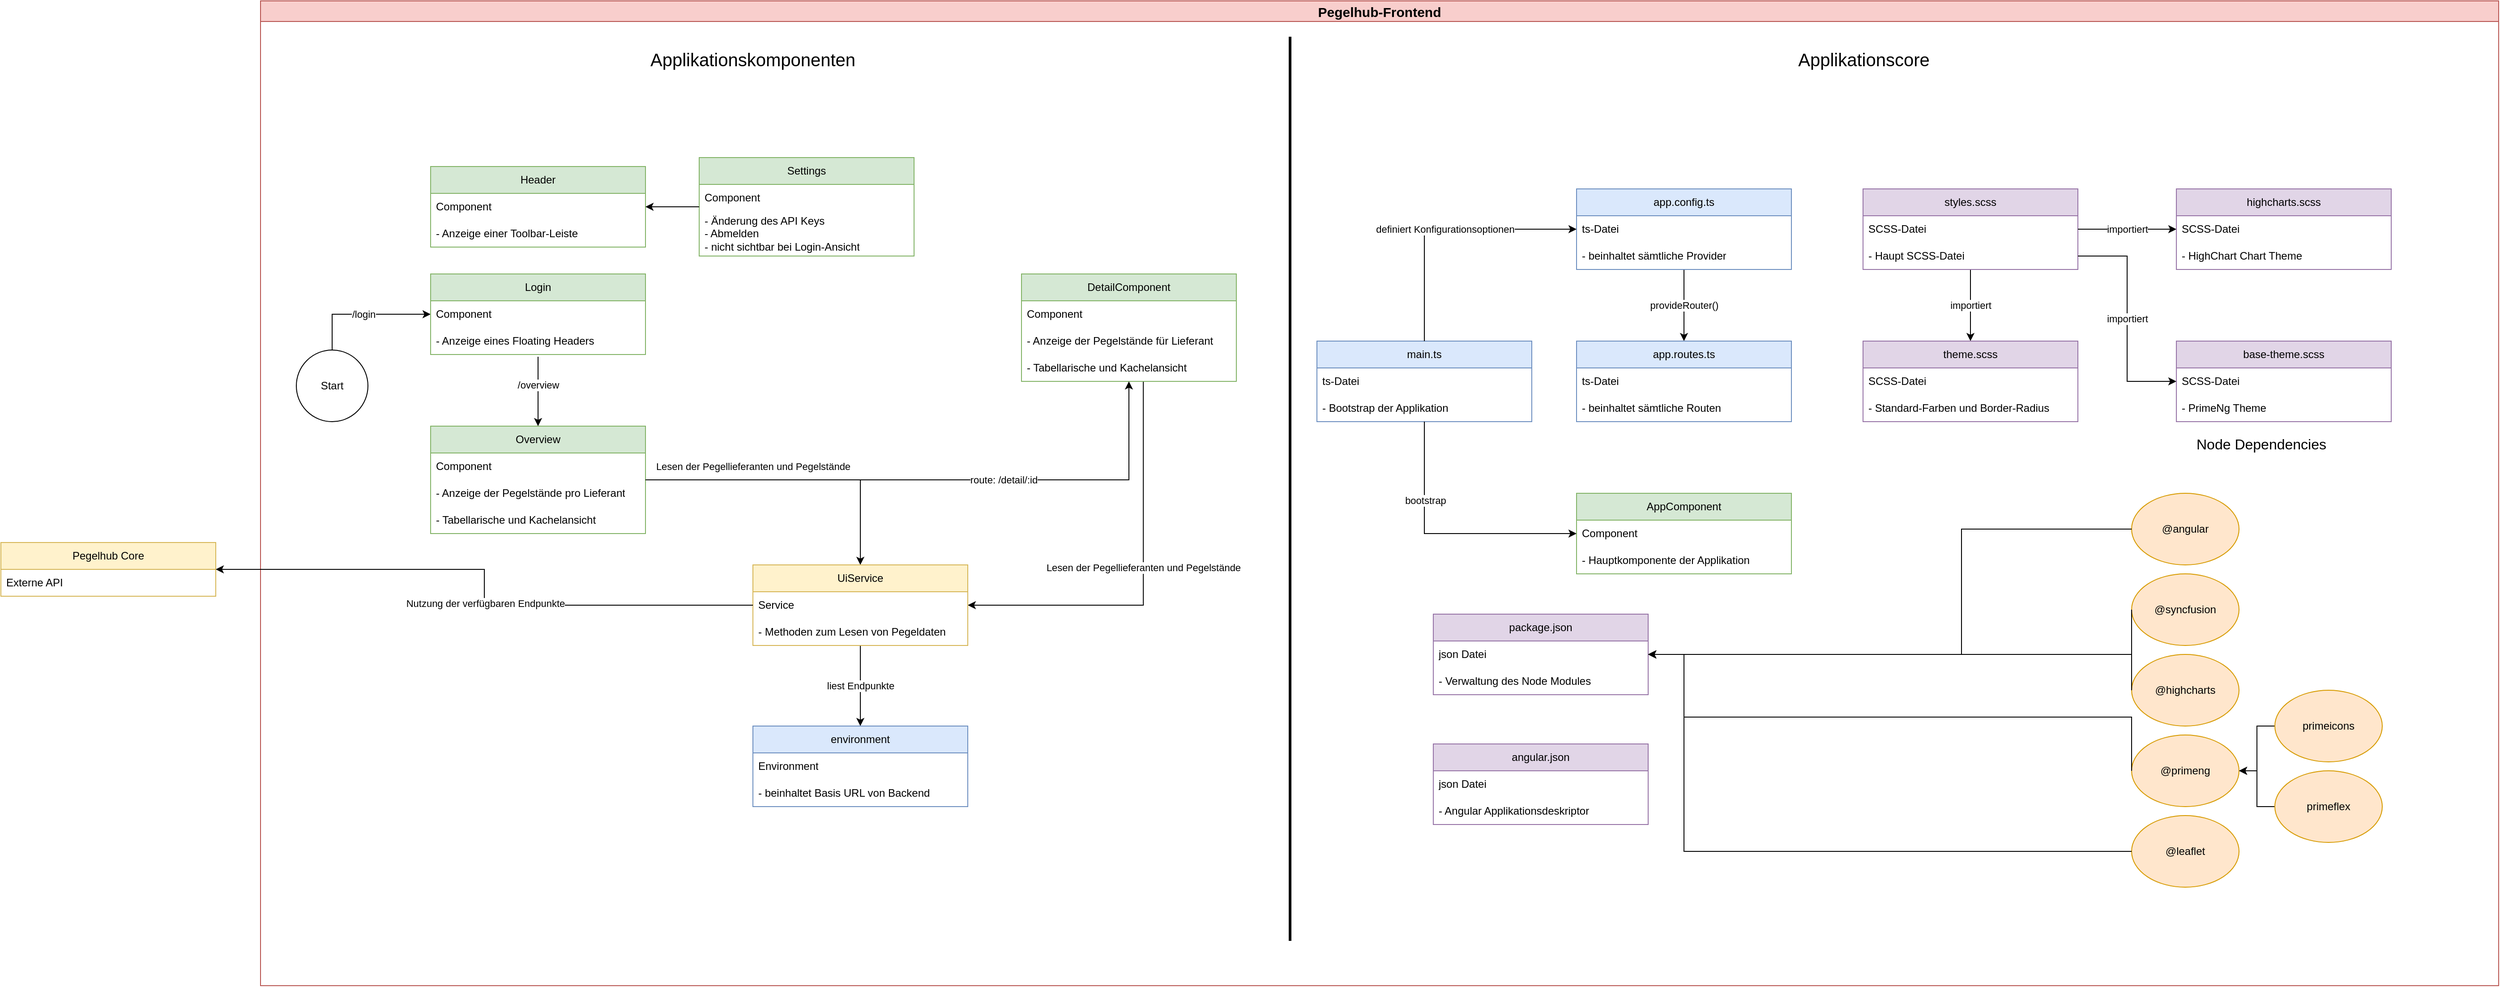 <mxfile version="24.3.1" type="device">
  <diagram name="Seite-1" id="y2tRvDIc03JtsyjdctGQ">
    <mxGraphModel dx="4027" dy="3979" grid="1" gridSize="10" guides="1" tooltips="1" connect="1" arrows="1" fold="1" page="1" pageScale="1" pageWidth="827" pageHeight="1169" math="0" shadow="0">
      <root>
        <mxCell id="0" />
        <mxCell id="1" parent="0" />
        <mxCell id="UOCS6HupujKiP41zG-po-17" value="&lt;font style=&quot;font-size: 15px;&quot;&gt;Pegelhub-Frontend&lt;/font&gt;" style="swimlane;whiteSpace=wrap;html=1;fillColor=#f8cecc;strokeColor=#b85450;" parent="1" vertex="1">
          <mxGeometry x="-520" y="-230" width="2500" height="1100" as="geometry" />
        </mxCell>
        <mxCell id="UOCS6HupujKiP41zG-po-19" value="Header" style="swimlane;fontStyle=0;childLayout=stackLayout;horizontal=1;startSize=30;horizontalStack=0;resizeParent=1;resizeParentMax=0;resizeLast=0;collapsible=1;marginBottom=0;whiteSpace=wrap;html=1;fillColor=#d5e8d4;strokeColor=#82b366;" parent="UOCS6HupujKiP41zG-po-17" vertex="1">
          <mxGeometry x="190" y="185" width="240" height="90" as="geometry" />
        </mxCell>
        <mxCell id="UOCS6HupujKiP41zG-po-20" value="Component" style="text;strokeColor=none;fillColor=none;align=left;verticalAlign=middle;spacingLeft=4;spacingRight=4;overflow=hidden;points=[[0,0.5],[1,0.5]];portConstraint=eastwest;rotatable=0;whiteSpace=wrap;html=1;" parent="UOCS6HupujKiP41zG-po-19" vertex="1">
          <mxGeometry y="30" width="240" height="30" as="geometry" />
        </mxCell>
        <mxCell id="UOCS6HupujKiP41zG-po-21" value="- Anzeige einer Toolbar-Leiste" style="text;strokeColor=none;fillColor=none;align=left;verticalAlign=middle;spacingLeft=4;spacingRight=4;overflow=hidden;points=[[0,0.5],[1,0.5]];portConstraint=eastwest;rotatable=0;whiteSpace=wrap;html=1;" parent="UOCS6HupujKiP41zG-po-19" vertex="1">
          <mxGeometry y="60" width="240" height="30" as="geometry" />
        </mxCell>
        <mxCell id="UOCS6HupujKiP41zG-po-32" style="edgeStyle=orthogonalEdgeStyle;rounded=0;orthogonalLoop=1;jettySize=auto;html=1;" parent="UOCS6HupujKiP41zG-po-17" source="UOCS6HupujKiP41zG-po-1" target="UOCS6HupujKiP41zG-po-23" edge="1">
          <mxGeometry relative="1" as="geometry" />
        </mxCell>
        <mxCell id="UOCS6HupujKiP41zG-po-33" value="Lesen der Pegellieferanten und Pegelstände" style="edgeLabel;html=1;align=center;verticalAlign=middle;resizable=0;points=[];" parent="UOCS6HupujKiP41zG-po-32" vertex="1" connectable="0">
          <mxGeometry x="-0.129" relative="1" as="geometry">
            <mxPoint x="-26" y="-15" as="offset" />
          </mxGeometry>
        </mxCell>
        <mxCell id="UOCS6HupujKiP41zG-po-1" value="Overview" style="swimlane;fontStyle=0;childLayout=stackLayout;horizontal=1;startSize=30;horizontalStack=0;resizeParent=1;resizeParentMax=0;resizeLast=0;collapsible=1;marginBottom=0;whiteSpace=wrap;html=1;fillColor=#d5e8d4;strokeColor=#82b366;" parent="UOCS6HupujKiP41zG-po-17" vertex="1">
          <mxGeometry x="190" y="475" width="240" height="120" as="geometry" />
        </mxCell>
        <mxCell id="UOCS6HupujKiP41zG-po-2" value="Component" style="text;strokeColor=none;fillColor=none;align=left;verticalAlign=middle;spacingLeft=4;spacingRight=4;overflow=hidden;points=[[0,0.5],[1,0.5]];portConstraint=eastwest;rotatable=0;whiteSpace=wrap;html=1;" parent="UOCS6HupujKiP41zG-po-1" vertex="1">
          <mxGeometry y="30" width="240" height="30" as="geometry" />
        </mxCell>
        <mxCell id="UOCS6HupujKiP41zG-po-4" value="- Anzeige der Pegelstände pro Lieferant" style="text;strokeColor=none;fillColor=none;align=left;verticalAlign=middle;spacingLeft=4;spacingRight=4;overflow=hidden;points=[[0,0.5],[1,0.5]];portConstraint=eastwest;rotatable=0;whiteSpace=wrap;html=1;" parent="UOCS6HupujKiP41zG-po-1" vertex="1">
          <mxGeometry y="60" width="240" height="30" as="geometry" />
        </mxCell>
        <mxCell id="UOCS6HupujKiP41zG-po-8" value="- Tabellarische und Kachelansicht" style="text;strokeColor=none;fillColor=none;align=left;verticalAlign=middle;spacingLeft=4;spacingRight=4;overflow=hidden;points=[[0,0.5],[1,0.5]];portConstraint=eastwest;rotatable=0;whiteSpace=wrap;html=1;" parent="UOCS6HupujKiP41zG-po-1" vertex="1">
          <mxGeometry y="90" width="240" height="30" as="geometry" />
        </mxCell>
        <mxCell id="UOCS6HupujKiP41zG-po-10" style="edgeStyle=orthogonalEdgeStyle;rounded=0;orthogonalLoop=1;jettySize=auto;html=1;exitX=0.5;exitY=1.083;exitDx=0;exitDy=0;exitPerimeter=0;" parent="UOCS6HupujKiP41zG-po-17" source="WJoH4SUaVZR1YwY4vEf7-14" target="UOCS6HupujKiP41zG-po-1" edge="1">
          <mxGeometry relative="1" as="geometry">
            <Array as="points">
              <mxPoint x="310" y="425" />
              <mxPoint x="310" y="425" />
            </Array>
          </mxGeometry>
        </mxCell>
        <mxCell id="UOCS6HupujKiP41zG-po-11" value="/overview" style="edgeLabel;html=1;align=center;verticalAlign=middle;resizable=0;points=[];" parent="UOCS6HupujKiP41zG-po-10" vertex="1" connectable="0">
          <mxGeometry x="-0.209" relative="1" as="geometry">
            <mxPoint y="1" as="offset" />
          </mxGeometry>
        </mxCell>
        <mxCell id="WJoH4SUaVZR1YwY4vEf7-19" value="/login" style="edgeStyle=orthogonalEdgeStyle;rounded=0;orthogonalLoop=1;jettySize=auto;html=1;exitX=0.5;exitY=0;exitDx=0;exitDy=0;entryX=0;entryY=0.5;entryDx=0;entryDy=0;" edge="1" parent="UOCS6HupujKiP41zG-po-17" source="UOCS6HupujKiP41zG-po-9" target="WJoH4SUaVZR1YwY4vEf7-13">
          <mxGeometry relative="1" as="geometry" />
        </mxCell>
        <mxCell id="UOCS6HupujKiP41zG-po-9" value="Start" style="ellipse;whiteSpace=wrap;html=1;aspect=fixed;" parent="UOCS6HupujKiP41zG-po-17" vertex="1">
          <mxGeometry x="40" y="390" width="80" height="80" as="geometry" />
        </mxCell>
        <mxCell id="UOCS6HupujKiP41zG-po-34" value="Lesen der Pegellieferanten und Pegelstände" style="edgeStyle=orthogonalEdgeStyle;rounded=0;orthogonalLoop=1;jettySize=auto;html=1;exitX=0.567;exitY=0.989;exitDx=0;exitDy=0;exitPerimeter=0;" parent="UOCS6HupujKiP41zG-po-17" source="UOCS6HupujKiP41zG-po-15" target="UOCS6HupujKiP41zG-po-23" edge="1">
          <mxGeometry x="-0.067" relative="1" as="geometry">
            <mxPoint as="offset" />
            <Array as="points">
              <mxPoint x="986" y="675" />
            </Array>
          </mxGeometry>
        </mxCell>
        <mxCell id="UOCS6HupujKiP41zG-po-12" value="DetailComponent" style="swimlane;fontStyle=0;childLayout=stackLayout;horizontal=1;startSize=30;horizontalStack=0;resizeParent=1;resizeParentMax=0;resizeLast=0;collapsible=1;marginBottom=0;whiteSpace=wrap;html=1;fillColor=#d5e8d4;strokeColor=#82b366;" parent="UOCS6HupujKiP41zG-po-17" vertex="1">
          <mxGeometry x="850" y="305" width="240" height="120" as="geometry" />
        </mxCell>
        <mxCell id="UOCS6HupujKiP41zG-po-13" value="Component" style="text;strokeColor=none;fillColor=none;align=left;verticalAlign=middle;spacingLeft=4;spacingRight=4;overflow=hidden;points=[[0,0.5],[1,0.5]];portConstraint=eastwest;rotatable=0;whiteSpace=wrap;html=1;" parent="UOCS6HupujKiP41zG-po-12" vertex="1">
          <mxGeometry y="30" width="240" height="30" as="geometry" />
        </mxCell>
        <mxCell id="UOCS6HupujKiP41zG-po-14" value="- Anzeige der Pegelstände für Lieferant" style="text;strokeColor=none;fillColor=none;align=left;verticalAlign=middle;spacingLeft=4;spacingRight=4;overflow=hidden;points=[[0,0.5],[1,0.5]];portConstraint=eastwest;rotatable=0;whiteSpace=wrap;html=1;" parent="UOCS6HupujKiP41zG-po-12" vertex="1">
          <mxGeometry y="60" width="240" height="30" as="geometry" />
        </mxCell>
        <mxCell id="UOCS6HupujKiP41zG-po-15" value="- Tabellarische und Kachelansicht" style="text;strokeColor=none;fillColor=none;align=left;verticalAlign=middle;spacingLeft=4;spacingRight=4;overflow=hidden;points=[[0,0.5],[1,0.5]];portConstraint=eastwest;rotatable=0;whiteSpace=wrap;html=1;" parent="UOCS6HupujKiP41zG-po-12" vertex="1">
          <mxGeometry y="90" width="240" height="30" as="geometry" />
        </mxCell>
        <mxCell id="UOCS6HupujKiP41zG-po-16" value="route: /detail/:id" style="edgeStyle=orthogonalEdgeStyle;rounded=0;orthogonalLoop=1;jettySize=auto;html=1;" parent="UOCS6HupujKiP41zG-po-17" source="UOCS6HupujKiP41zG-po-1" target="UOCS6HupujKiP41zG-po-12" edge="1">
          <mxGeometry x="0.231" relative="1" as="geometry">
            <mxPoint as="offset" />
          </mxGeometry>
        </mxCell>
        <mxCell id="UOCS6HupujKiP41zG-po-39" value="liest Endpunkte" style="edgeStyle=orthogonalEdgeStyle;rounded=0;orthogonalLoop=1;jettySize=auto;html=1;" parent="UOCS6HupujKiP41zG-po-17" source="UOCS6HupujKiP41zG-po-23" target="UOCS6HupujKiP41zG-po-36" edge="1">
          <mxGeometry relative="1" as="geometry" />
        </mxCell>
        <mxCell id="UOCS6HupujKiP41zG-po-23" value="UiService" style="swimlane;fontStyle=0;childLayout=stackLayout;horizontal=1;startSize=30;horizontalStack=0;resizeParent=1;resizeParentMax=0;resizeLast=0;collapsible=1;marginBottom=0;whiteSpace=wrap;html=1;fillColor=#fff2cc;strokeColor=#d6b656;" parent="UOCS6HupujKiP41zG-po-17" vertex="1">
          <mxGeometry x="550" y="630" width="240" height="90" as="geometry" />
        </mxCell>
        <mxCell id="UOCS6HupujKiP41zG-po-24" value="Service" style="text;strokeColor=none;fillColor=none;align=left;verticalAlign=middle;spacingLeft=4;spacingRight=4;overflow=hidden;points=[[0,0.5],[1,0.5]];portConstraint=eastwest;rotatable=0;whiteSpace=wrap;html=1;" parent="UOCS6HupujKiP41zG-po-23" vertex="1">
          <mxGeometry y="30" width="240" height="30" as="geometry" />
        </mxCell>
        <mxCell id="UOCS6HupujKiP41zG-po-25" value="- Methoden zum Lesen von Pegeldaten" style="text;strokeColor=none;fillColor=none;align=left;verticalAlign=middle;spacingLeft=4;spacingRight=4;overflow=hidden;points=[[0,0.5],[1,0.5]];portConstraint=eastwest;rotatable=0;whiteSpace=wrap;html=1;" parent="UOCS6HupujKiP41zG-po-23" vertex="1">
          <mxGeometry y="60" width="240" height="30" as="geometry" />
        </mxCell>
        <mxCell id="UOCS6HupujKiP41zG-po-36" value="environment" style="swimlane;fontStyle=0;childLayout=stackLayout;horizontal=1;startSize=30;horizontalStack=0;resizeParent=1;resizeParentMax=0;resizeLast=0;collapsible=1;marginBottom=0;whiteSpace=wrap;html=1;fillColor=#dae8fc;strokeColor=#6c8ebf;" parent="UOCS6HupujKiP41zG-po-17" vertex="1">
          <mxGeometry x="550" y="810" width="240" height="90" as="geometry" />
        </mxCell>
        <mxCell id="UOCS6HupujKiP41zG-po-37" value="Environment" style="text;strokeColor=none;fillColor=none;align=left;verticalAlign=middle;spacingLeft=4;spacingRight=4;overflow=hidden;points=[[0,0.5],[1,0.5]];portConstraint=eastwest;rotatable=0;whiteSpace=wrap;html=1;" parent="UOCS6HupujKiP41zG-po-36" vertex="1">
          <mxGeometry y="30" width="240" height="30" as="geometry" />
        </mxCell>
        <mxCell id="UOCS6HupujKiP41zG-po-38" value="- beinhaltet Basis URL von Backend" style="text;strokeColor=none;fillColor=none;align=left;verticalAlign=middle;spacingLeft=4;spacingRight=4;overflow=hidden;points=[[0,0.5],[1,0.5]];portConstraint=eastwest;rotatable=0;whiteSpace=wrap;html=1;" parent="UOCS6HupujKiP41zG-po-36" vertex="1">
          <mxGeometry y="60" width="240" height="30" as="geometry" />
        </mxCell>
        <mxCell id="UOCS6HupujKiP41zG-po-40" value="" style="endArrow=none;html=1;rounded=0;strokeWidth=3;" parent="UOCS6HupujKiP41zG-po-17" edge="1">
          <mxGeometry width="50" height="50" relative="1" as="geometry">
            <mxPoint x="1150" y="1050" as="sourcePoint" />
            <mxPoint x="1150" y="40" as="targetPoint" />
          </mxGeometry>
        </mxCell>
        <mxCell id="UOCS6HupujKiP41zG-po-41" value="&lt;font style=&quot;font-size: 20px;&quot;&gt;Applikationskomponenten&lt;/font&gt;" style="text;html=1;strokeColor=none;fillColor=none;align=center;verticalAlign=middle;whiteSpace=wrap;rounded=0;" parent="UOCS6HupujKiP41zG-po-17" vertex="1">
          <mxGeometry x="520" y="50" width="60" height="30" as="geometry" />
        </mxCell>
        <mxCell id="UOCS6HupujKiP41zG-po-42" value="&lt;font style=&quot;font-size: 20px;&quot;&gt;Applikationscore&lt;/font&gt;" style="text;html=1;strokeColor=none;fillColor=none;align=center;verticalAlign=middle;whiteSpace=wrap;rounded=0;" parent="UOCS6HupujKiP41zG-po-17" vertex="1">
          <mxGeometry x="1761" y="50" width="60" height="30" as="geometry" />
        </mxCell>
        <mxCell id="WJoH4SUaVZR1YwY4vEf7-20" value="provideRouter()" style="edgeStyle=orthogonalEdgeStyle;rounded=0;orthogonalLoop=1;jettySize=auto;html=1;entryX=0.5;entryY=0;entryDx=0;entryDy=0;" edge="1" parent="UOCS6HupujKiP41zG-po-17" source="UOCS6HupujKiP41zG-po-43" target="UOCS6HupujKiP41zG-po-46">
          <mxGeometry relative="1" as="geometry" />
        </mxCell>
        <mxCell id="UOCS6HupujKiP41zG-po-43" value="app.config.ts" style="swimlane;fontStyle=0;childLayout=stackLayout;horizontal=1;startSize=30;horizontalStack=0;resizeParent=1;resizeParentMax=0;resizeLast=0;collapsible=1;marginBottom=0;whiteSpace=wrap;html=1;fillColor=#dae8fc;strokeColor=#6c8ebf;" parent="UOCS6HupujKiP41zG-po-17" vertex="1">
          <mxGeometry x="1470" y="210" width="240" height="90" as="geometry" />
        </mxCell>
        <mxCell id="UOCS6HupujKiP41zG-po-44" value="ts-Datei" style="text;strokeColor=none;fillColor=none;align=left;verticalAlign=middle;spacingLeft=4;spacingRight=4;overflow=hidden;points=[[0,0.5],[1,0.5]];portConstraint=eastwest;rotatable=0;whiteSpace=wrap;html=1;" parent="UOCS6HupujKiP41zG-po-43" vertex="1">
          <mxGeometry y="30" width="240" height="30" as="geometry" />
        </mxCell>
        <mxCell id="UOCS6HupujKiP41zG-po-45" value="- beinhaltet sämtliche Provider" style="text;strokeColor=none;fillColor=none;align=left;verticalAlign=middle;spacingLeft=4;spacingRight=4;overflow=hidden;points=[[0,0.5],[1,0.5]];portConstraint=eastwest;rotatable=0;whiteSpace=wrap;html=1;" parent="UOCS6HupujKiP41zG-po-43" vertex="1">
          <mxGeometry y="60" width="240" height="30" as="geometry" />
        </mxCell>
        <mxCell id="UOCS6HupujKiP41zG-po-46" value="app.routes.ts" style="swimlane;fontStyle=0;childLayout=stackLayout;horizontal=1;startSize=30;horizontalStack=0;resizeParent=1;resizeParentMax=0;resizeLast=0;collapsible=1;marginBottom=0;whiteSpace=wrap;html=1;fillColor=#dae8fc;strokeColor=#6c8ebf;" parent="UOCS6HupujKiP41zG-po-17" vertex="1">
          <mxGeometry x="1470" y="380" width="240" height="90" as="geometry" />
        </mxCell>
        <mxCell id="UOCS6HupujKiP41zG-po-47" value="ts-Datei" style="text;strokeColor=none;fillColor=none;align=left;verticalAlign=middle;spacingLeft=4;spacingRight=4;overflow=hidden;points=[[0,0.5],[1,0.5]];portConstraint=eastwest;rotatable=0;whiteSpace=wrap;html=1;" parent="UOCS6HupujKiP41zG-po-46" vertex="1">
          <mxGeometry y="30" width="240" height="30" as="geometry" />
        </mxCell>
        <mxCell id="UOCS6HupujKiP41zG-po-48" value="- beinhaltet sämtliche Routen" style="text;strokeColor=none;fillColor=none;align=left;verticalAlign=middle;spacingLeft=4;spacingRight=4;overflow=hidden;points=[[0,0.5],[1,0.5]];portConstraint=eastwest;rotatable=0;whiteSpace=wrap;html=1;" parent="UOCS6HupujKiP41zG-po-46" vertex="1">
          <mxGeometry y="60" width="240" height="30" as="geometry" />
        </mxCell>
        <mxCell id="UOCS6HupujKiP41zG-po-49" value="AppComponent" style="swimlane;fontStyle=0;childLayout=stackLayout;horizontal=1;startSize=30;horizontalStack=0;resizeParent=1;resizeParentMax=0;resizeLast=0;collapsible=1;marginBottom=0;whiteSpace=wrap;html=1;fillColor=#d5e8d4;strokeColor=#82b366;" parent="UOCS6HupujKiP41zG-po-17" vertex="1">
          <mxGeometry x="1470" y="550" width="240" height="90" as="geometry" />
        </mxCell>
        <mxCell id="UOCS6HupujKiP41zG-po-50" value="Component" style="text;strokeColor=none;fillColor=none;align=left;verticalAlign=middle;spacingLeft=4;spacingRight=4;overflow=hidden;points=[[0,0.5],[1,0.5]];portConstraint=eastwest;rotatable=0;whiteSpace=wrap;html=1;" parent="UOCS6HupujKiP41zG-po-49" vertex="1">
          <mxGeometry y="30" width="240" height="30" as="geometry" />
        </mxCell>
        <mxCell id="UOCS6HupujKiP41zG-po-51" value="- Hauptkomponente der Applikation" style="text;strokeColor=none;fillColor=none;align=left;verticalAlign=middle;spacingLeft=4;spacingRight=4;overflow=hidden;points=[[0,0.5],[1,0.5]];portConstraint=eastwest;rotatable=0;whiteSpace=wrap;html=1;" parent="UOCS6HupujKiP41zG-po-49" vertex="1">
          <mxGeometry y="60" width="240" height="30" as="geometry" />
        </mxCell>
        <mxCell id="UOCS6HupujKiP41zG-po-52" value="package.json" style="swimlane;fontStyle=0;childLayout=stackLayout;horizontal=1;startSize=30;horizontalStack=0;resizeParent=1;resizeParentMax=0;resizeLast=0;collapsible=1;marginBottom=0;whiteSpace=wrap;html=1;fillColor=#e1d5e7;strokeColor=#9673a6;" parent="UOCS6HupujKiP41zG-po-17" vertex="1">
          <mxGeometry x="1310" y="685" width="240" height="90" as="geometry" />
        </mxCell>
        <mxCell id="UOCS6HupujKiP41zG-po-53" value="json Datei" style="text;strokeColor=none;fillColor=none;align=left;verticalAlign=middle;spacingLeft=4;spacingRight=4;overflow=hidden;points=[[0,0.5],[1,0.5]];portConstraint=eastwest;rotatable=0;whiteSpace=wrap;html=1;" parent="UOCS6HupujKiP41zG-po-52" vertex="1">
          <mxGeometry y="30" width="240" height="30" as="geometry" />
        </mxCell>
        <mxCell id="UOCS6HupujKiP41zG-po-54" value="- Verwaltung des Node Modules" style="text;strokeColor=none;fillColor=none;align=left;verticalAlign=middle;spacingLeft=4;spacingRight=4;overflow=hidden;points=[[0,0.5],[1,0.5]];portConstraint=eastwest;rotatable=0;whiteSpace=wrap;html=1;" parent="UOCS6HupujKiP41zG-po-52" vertex="1">
          <mxGeometry y="60" width="240" height="30" as="geometry" />
        </mxCell>
        <mxCell id="UOCS6HupujKiP41zG-po-55" value="angular.json" style="swimlane;fontStyle=0;childLayout=stackLayout;horizontal=1;startSize=30;horizontalStack=0;resizeParent=1;resizeParentMax=0;resizeLast=0;collapsible=1;marginBottom=0;whiteSpace=wrap;html=1;fillColor=#e1d5e7;strokeColor=#9673a6;" parent="UOCS6HupujKiP41zG-po-17" vertex="1">
          <mxGeometry x="1310" y="830" width="240" height="90" as="geometry" />
        </mxCell>
        <mxCell id="UOCS6HupujKiP41zG-po-56" value="json Datei" style="text;strokeColor=none;fillColor=none;align=left;verticalAlign=middle;spacingLeft=4;spacingRight=4;overflow=hidden;points=[[0,0.5],[1,0.5]];portConstraint=eastwest;rotatable=0;whiteSpace=wrap;html=1;" parent="UOCS6HupujKiP41zG-po-55" vertex="1">
          <mxGeometry y="30" width="240" height="30" as="geometry" />
        </mxCell>
        <mxCell id="UOCS6HupujKiP41zG-po-57" value="- Angular Applikationsdeskriptor" style="text;strokeColor=none;fillColor=none;align=left;verticalAlign=middle;spacingLeft=4;spacingRight=4;overflow=hidden;points=[[0,0.5],[1,0.5]];portConstraint=eastwest;rotatable=0;whiteSpace=wrap;html=1;" parent="UOCS6HupujKiP41zG-po-55" vertex="1">
          <mxGeometry y="60" width="240" height="30" as="geometry" />
        </mxCell>
        <mxCell id="UOCS6HupujKiP41zG-po-81" value="importiert" style="edgeStyle=orthogonalEdgeStyle;rounded=0;orthogonalLoop=1;jettySize=auto;html=1;entryX=0.5;entryY=0;entryDx=0;entryDy=0;" parent="UOCS6HupujKiP41zG-po-17" source="UOCS6HupujKiP41zG-po-75" target="UOCS6HupujKiP41zG-po-78" edge="1">
          <mxGeometry relative="1" as="geometry" />
        </mxCell>
        <mxCell id="UOCS6HupujKiP41zG-po-75" value="styles.scss" style="swimlane;fontStyle=0;childLayout=stackLayout;horizontal=1;startSize=30;horizontalStack=0;resizeParent=1;resizeParentMax=0;resizeLast=0;collapsible=1;marginBottom=0;whiteSpace=wrap;html=1;fillColor=#e1d5e7;strokeColor=#9673a6;" parent="UOCS6HupujKiP41zG-po-17" vertex="1">
          <mxGeometry x="1790" y="210" width="240" height="90" as="geometry" />
        </mxCell>
        <mxCell id="UOCS6HupujKiP41zG-po-76" value="SCSS-Datei" style="text;strokeColor=none;fillColor=none;align=left;verticalAlign=middle;spacingLeft=4;spacingRight=4;overflow=hidden;points=[[0,0.5],[1,0.5]];portConstraint=eastwest;rotatable=0;whiteSpace=wrap;html=1;" parent="UOCS6HupujKiP41zG-po-75" vertex="1">
          <mxGeometry y="30" width="240" height="30" as="geometry" />
        </mxCell>
        <mxCell id="UOCS6HupujKiP41zG-po-77" value="- Haupt SCSS-Datei" style="text;strokeColor=none;fillColor=none;align=left;verticalAlign=middle;spacingLeft=4;spacingRight=4;overflow=hidden;points=[[0,0.5],[1,0.5]];portConstraint=eastwest;rotatable=0;whiteSpace=wrap;html=1;" parent="UOCS6HupujKiP41zG-po-75" vertex="1">
          <mxGeometry y="60" width="240" height="30" as="geometry" />
        </mxCell>
        <mxCell id="UOCS6HupujKiP41zG-po-78" value="theme.scss" style="swimlane;fontStyle=0;childLayout=stackLayout;horizontal=1;startSize=30;horizontalStack=0;resizeParent=1;resizeParentMax=0;resizeLast=0;collapsible=1;marginBottom=0;whiteSpace=wrap;html=1;fillColor=#e1d5e7;strokeColor=#9673a6;" parent="UOCS6HupujKiP41zG-po-17" vertex="1">
          <mxGeometry x="1790" y="380" width="240" height="90" as="geometry" />
        </mxCell>
        <mxCell id="UOCS6HupujKiP41zG-po-79" value="SCSS-Datei" style="text;strokeColor=none;fillColor=none;align=left;verticalAlign=middle;spacingLeft=4;spacingRight=4;overflow=hidden;points=[[0,0.5],[1,0.5]];portConstraint=eastwest;rotatable=0;whiteSpace=wrap;html=1;" parent="UOCS6HupujKiP41zG-po-78" vertex="1">
          <mxGeometry y="30" width="240" height="30" as="geometry" />
        </mxCell>
        <mxCell id="UOCS6HupujKiP41zG-po-80" value="- Standard-Farben und Border-Radius" style="text;strokeColor=none;fillColor=none;align=left;verticalAlign=middle;spacingLeft=4;spacingRight=4;overflow=hidden;points=[[0,0.5],[1,0.5]];portConstraint=eastwest;rotatable=0;whiteSpace=wrap;html=1;" parent="UOCS6HupujKiP41zG-po-78" vertex="1">
          <mxGeometry y="60" width="240" height="30" as="geometry" />
        </mxCell>
        <mxCell id="UOCS6HupujKiP41zG-po-59" value="@angular" style="ellipse;whiteSpace=wrap;html=1;fillColor=#ffe6cc;strokeColor=#d79b00;" parent="UOCS6HupujKiP41zG-po-17" vertex="1">
          <mxGeometry x="2090" y="550" width="120" height="80" as="geometry" />
        </mxCell>
        <mxCell id="UOCS6HupujKiP41zG-po-60" value="@syncfusion" style="ellipse;whiteSpace=wrap;html=1;fillColor=#ffe6cc;strokeColor=#d79b00;" parent="UOCS6HupujKiP41zG-po-17" vertex="1">
          <mxGeometry x="2090" y="640" width="120" height="80" as="geometry" />
        </mxCell>
        <mxCell id="UOCS6HupujKiP41zG-po-61" value="@highcharts" style="ellipse;whiteSpace=wrap;html=1;fillColor=#ffe6cc;strokeColor=#d79b00;" parent="UOCS6HupujKiP41zG-po-17" vertex="1">
          <mxGeometry x="2090" y="730" width="120" height="80" as="geometry" />
        </mxCell>
        <mxCell id="UOCS6HupujKiP41zG-po-62" value="@primeng" style="ellipse;whiteSpace=wrap;html=1;fillColor=#ffe6cc;strokeColor=#d79b00;" parent="UOCS6HupujKiP41zG-po-17" vertex="1">
          <mxGeometry x="2090" y="820" width="120" height="80" as="geometry" />
        </mxCell>
        <mxCell id="UOCS6HupujKiP41zG-po-65" style="edgeStyle=orthogonalEdgeStyle;rounded=0;orthogonalLoop=1;jettySize=auto;html=1;" parent="UOCS6HupujKiP41zG-po-17" source="UOCS6HupujKiP41zG-po-63" target="UOCS6HupujKiP41zG-po-62" edge="1">
          <mxGeometry relative="1" as="geometry" />
        </mxCell>
        <mxCell id="UOCS6HupujKiP41zG-po-63" value="primeicons" style="ellipse;whiteSpace=wrap;html=1;fillColor=#ffe6cc;strokeColor=#d79b00;" parent="UOCS6HupujKiP41zG-po-17" vertex="1">
          <mxGeometry x="2250" y="770" width="120" height="80" as="geometry" />
        </mxCell>
        <mxCell id="UOCS6HupujKiP41zG-po-66" style="edgeStyle=orthogonalEdgeStyle;rounded=0;orthogonalLoop=1;jettySize=auto;html=1;" parent="UOCS6HupujKiP41zG-po-17" source="UOCS6HupujKiP41zG-po-64" target="UOCS6HupujKiP41zG-po-62" edge="1">
          <mxGeometry relative="1" as="geometry" />
        </mxCell>
        <mxCell id="UOCS6HupujKiP41zG-po-64" value="primeflex" style="ellipse;whiteSpace=wrap;html=1;fillColor=#ffe6cc;strokeColor=#d79b00;" parent="UOCS6HupujKiP41zG-po-17" vertex="1">
          <mxGeometry x="2250" y="860" width="120" height="80" as="geometry" />
        </mxCell>
        <mxCell id="UOCS6HupujKiP41zG-po-73" value="&lt;span style=&quot;font-size: 16px;&quot;&gt;Node Dependencies&lt;/span&gt;" style="text;html=1;strokeColor=none;fillColor=none;align=center;verticalAlign=middle;whiteSpace=wrap;rounded=0;" parent="UOCS6HupujKiP41zG-po-17" vertex="1">
          <mxGeometry x="2160" y="480" width="150" height="30" as="geometry" />
        </mxCell>
        <mxCell id="UOCS6HupujKiP41zG-po-70" style="edgeStyle=orthogonalEdgeStyle;rounded=0;orthogonalLoop=1;jettySize=auto;html=1;strokeColor=none;" parent="UOCS6HupujKiP41zG-po-17" source="UOCS6HupujKiP41zG-po-59" target="UOCS6HupujKiP41zG-po-52" edge="1">
          <mxGeometry relative="1" as="geometry" />
        </mxCell>
        <mxCell id="UOCS6HupujKiP41zG-po-71" style="edgeStyle=orthogonalEdgeStyle;rounded=0;orthogonalLoop=1;jettySize=auto;html=1;" parent="UOCS6HupujKiP41zG-po-17" source="UOCS6HupujKiP41zG-po-59" target="UOCS6HupujKiP41zG-po-52" edge="1">
          <mxGeometry relative="1" as="geometry">
            <Array as="points">
              <mxPoint x="1900" y="590" />
              <mxPoint x="1900" y="730" />
            </Array>
          </mxGeometry>
        </mxCell>
        <mxCell id="UOCS6HupujKiP41zG-po-69" style="edgeStyle=orthogonalEdgeStyle;rounded=0;orthogonalLoop=1;jettySize=auto;html=1;exitX=0;exitY=0.5;exitDx=0;exitDy=0;" parent="UOCS6HupujKiP41zG-po-17" source="UOCS6HupujKiP41zG-po-60" target="UOCS6HupujKiP41zG-po-52" edge="1">
          <mxGeometry relative="1" as="geometry">
            <Array as="points">
              <mxPoint x="2090" y="730" />
            </Array>
          </mxGeometry>
        </mxCell>
        <mxCell id="UOCS6HupujKiP41zG-po-68" style="edgeStyle=orthogonalEdgeStyle;rounded=0;orthogonalLoop=1;jettySize=auto;html=1;exitX=0;exitY=0.5;exitDx=0;exitDy=0;" parent="UOCS6HupujKiP41zG-po-17" source="UOCS6HupujKiP41zG-po-61" target="UOCS6HupujKiP41zG-po-52" edge="1">
          <mxGeometry relative="1" as="geometry">
            <Array as="points">
              <mxPoint x="2090" y="730" />
            </Array>
          </mxGeometry>
        </mxCell>
        <mxCell id="UOCS6HupujKiP41zG-po-67" style="edgeStyle=orthogonalEdgeStyle;rounded=0;orthogonalLoop=1;jettySize=auto;html=1;" parent="UOCS6HupujKiP41zG-po-17" source="UOCS6HupujKiP41zG-po-62" edge="1">
          <mxGeometry relative="1" as="geometry">
            <mxPoint x="1550" y="730" as="targetPoint" />
            <Array as="points">
              <mxPoint x="2090" y="800" />
              <mxPoint x="1590" y="800" />
              <mxPoint x="1590" y="730" />
              <mxPoint x="1550" y="730" />
            </Array>
          </mxGeometry>
        </mxCell>
        <mxCell id="UOCS6HupujKiP41zG-po-82" value="highcharts.scss" style="swimlane;fontStyle=0;childLayout=stackLayout;horizontal=1;startSize=30;horizontalStack=0;resizeParent=1;resizeParentMax=0;resizeLast=0;collapsible=1;marginBottom=0;whiteSpace=wrap;html=1;fillColor=#e1d5e7;strokeColor=#9673a6;" parent="UOCS6HupujKiP41zG-po-17" vertex="1">
          <mxGeometry x="2140" y="210" width="240" height="90" as="geometry" />
        </mxCell>
        <mxCell id="UOCS6HupujKiP41zG-po-83" value="SCSS-Datei" style="text;strokeColor=none;fillColor=none;align=left;verticalAlign=middle;spacingLeft=4;spacingRight=4;overflow=hidden;points=[[0,0.5],[1,0.5]];portConstraint=eastwest;rotatable=0;whiteSpace=wrap;html=1;" parent="UOCS6HupujKiP41zG-po-82" vertex="1">
          <mxGeometry y="30" width="240" height="30" as="geometry" />
        </mxCell>
        <mxCell id="UOCS6HupujKiP41zG-po-84" value="- HighChart Chart Theme" style="text;strokeColor=none;fillColor=none;align=left;verticalAlign=middle;spacingLeft=4;spacingRight=4;overflow=hidden;points=[[0,0.5],[1,0.5]];portConstraint=eastwest;rotatable=0;whiteSpace=wrap;html=1;" parent="UOCS6HupujKiP41zG-po-82" vertex="1">
          <mxGeometry y="60" width="240" height="30" as="geometry" />
        </mxCell>
        <mxCell id="UOCS6HupujKiP41zG-po-85" value="importiert" style="edgeStyle=orthogonalEdgeStyle;rounded=0;orthogonalLoop=1;jettySize=auto;html=1;entryX=0;entryY=0.5;entryDx=0;entryDy=0;" parent="UOCS6HupujKiP41zG-po-17" source="UOCS6HupujKiP41zG-po-76" target="UOCS6HupujKiP41zG-po-82" edge="1">
          <mxGeometry relative="1" as="geometry" />
        </mxCell>
        <mxCell id="WJoH4SUaVZR1YwY4vEf7-4" value="base-theme.scss" style="swimlane;fontStyle=0;childLayout=stackLayout;horizontal=1;startSize=30;horizontalStack=0;resizeParent=1;resizeParentMax=0;resizeLast=0;collapsible=1;marginBottom=0;whiteSpace=wrap;html=1;fillColor=#e1d5e7;strokeColor=#9673a6;" vertex="1" parent="UOCS6HupujKiP41zG-po-17">
          <mxGeometry x="2140" y="380" width="240" height="90" as="geometry" />
        </mxCell>
        <mxCell id="WJoH4SUaVZR1YwY4vEf7-5" value="SCSS-Datei" style="text;strokeColor=none;fillColor=none;align=left;verticalAlign=middle;spacingLeft=4;spacingRight=4;overflow=hidden;points=[[0,0.5],[1,0.5]];portConstraint=eastwest;rotatable=0;whiteSpace=wrap;html=1;" vertex="1" parent="WJoH4SUaVZR1YwY4vEf7-4">
          <mxGeometry y="30" width="240" height="30" as="geometry" />
        </mxCell>
        <mxCell id="WJoH4SUaVZR1YwY4vEf7-6" value="- PrimeNg Theme" style="text;strokeColor=none;fillColor=none;align=left;verticalAlign=middle;spacingLeft=4;spacingRight=4;overflow=hidden;points=[[0,0.5],[1,0.5]];portConstraint=eastwest;rotatable=0;whiteSpace=wrap;html=1;" vertex="1" parent="WJoH4SUaVZR1YwY4vEf7-4">
          <mxGeometry y="60" width="240" height="30" as="geometry" />
        </mxCell>
        <mxCell id="WJoH4SUaVZR1YwY4vEf7-7" value="importiert" style="edgeStyle=orthogonalEdgeStyle;rounded=0;orthogonalLoop=1;jettySize=auto;html=1;" edge="1" parent="UOCS6HupujKiP41zG-po-17" source="UOCS6HupujKiP41zG-po-77" target="WJoH4SUaVZR1YwY4vEf7-5">
          <mxGeometry relative="1" as="geometry" />
        </mxCell>
        <mxCell id="WJoH4SUaVZR1YwY4vEf7-8" value="@leaflet" style="ellipse;whiteSpace=wrap;html=1;fillColor=#ffe6cc;strokeColor=#d79b00;" vertex="1" parent="UOCS6HupujKiP41zG-po-17">
          <mxGeometry x="2090" y="910" width="120" height="80" as="geometry" />
        </mxCell>
        <mxCell id="WJoH4SUaVZR1YwY4vEf7-9" style="edgeStyle=orthogonalEdgeStyle;rounded=0;orthogonalLoop=1;jettySize=auto;html=1;entryX=1;entryY=0.5;entryDx=0;entryDy=0;" edge="1" parent="UOCS6HupujKiP41zG-po-17" target="UOCS6HupujKiP41zG-po-53">
          <mxGeometry relative="1" as="geometry">
            <mxPoint x="2090.0" y="950.0" as="sourcePoint" />
            <mxPoint x="1590" y="804" as="targetPoint" />
            <Array as="points">
              <mxPoint x="1590" y="950" />
              <mxPoint x="1590" y="730" />
            </Array>
          </mxGeometry>
        </mxCell>
        <mxCell id="WJoH4SUaVZR1YwY4vEf7-12" value="Login" style="swimlane;fontStyle=0;childLayout=stackLayout;horizontal=1;startSize=30;horizontalStack=0;resizeParent=1;resizeParentMax=0;resizeLast=0;collapsible=1;marginBottom=0;whiteSpace=wrap;html=1;fillColor=#d5e8d4;strokeColor=#82b366;" vertex="1" parent="UOCS6HupujKiP41zG-po-17">
          <mxGeometry x="190" y="305" width="240" height="90" as="geometry" />
        </mxCell>
        <mxCell id="WJoH4SUaVZR1YwY4vEf7-13" value="Component" style="text;strokeColor=none;fillColor=none;align=left;verticalAlign=middle;spacingLeft=4;spacingRight=4;overflow=hidden;points=[[0,0.5],[1,0.5]];portConstraint=eastwest;rotatable=0;whiteSpace=wrap;html=1;" vertex="1" parent="WJoH4SUaVZR1YwY4vEf7-12">
          <mxGeometry y="30" width="240" height="30" as="geometry" />
        </mxCell>
        <mxCell id="WJoH4SUaVZR1YwY4vEf7-14" value="- Anzeige eines Floating Headers" style="text;strokeColor=none;fillColor=none;align=left;verticalAlign=middle;spacingLeft=4;spacingRight=4;overflow=hidden;points=[[0,0.5],[1,0.5]];portConstraint=eastwest;rotatable=0;whiteSpace=wrap;html=1;" vertex="1" parent="WJoH4SUaVZR1YwY4vEf7-12">
          <mxGeometry y="60" width="240" height="30" as="geometry" />
        </mxCell>
        <mxCell id="WJoH4SUaVZR1YwY4vEf7-15" value="Settings" style="swimlane;fontStyle=0;childLayout=stackLayout;horizontal=1;startSize=30;horizontalStack=0;resizeParent=1;resizeParentMax=0;resizeLast=0;collapsible=1;marginBottom=0;whiteSpace=wrap;html=1;fillColor=#d5e8d4;strokeColor=#82b366;" vertex="1" parent="UOCS6HupujKiP41zG-po-17">
          <mxGeometry x="490" y="175" width="240" height="110" as="geometry" />
        </mxCell>
        <mxCell id="WJoH4SUaVZR1YwY4vEf7-16" value="Component" style="text;strokeColor=none;fillColor=none;align=left;verticalAlign=middle;spacingLeft=4;spacingRight=4;overflow=hidden;points=[[0,0.5],[1,0.5]];portConstraint=eastwest;rotatable=0;whiteSpace=wrap;html=1;" vertex="1" parent="WJoH4SUaVZR1YwY4vEf7-15">
          <mxGeometry y="30" width="240" height="30" as="geometry" />
        </mxCell>
        <mxCell id="WJoH4SUaVZR1YwY4vEf7-17" value="- Änderung des API Keys&lt;div&gt;- Abmelden&lt;/div&gt;&lt;div&gt;- nicht sichtbar bei Login-Ansicht&lt;/div&gt;" style="text;strokeColor=none;fillColor=none;align=left;verticalAlign=middle;spacingLeft=4;spacingRight=4;overflow=hidden;points=[[0,0.5],[1,0.5]];portConstraint=eastwest;rotatable=0;whiteSpace=wrap;html=1;" vertex="1" parent="WJoH4SUaVZR1YwY4vEf7-15">
          <mxGeometry y="60" width="240" height="50" as="geometry" />
        </mxCell>
        <mxCell id="WJoH4SUaVZR1YwY4vEf7-18" style="edgeStyle=orthogonalEdgeStyle;rounded=0;orthogonalLoop=1;jettySize=auto;html=1;entryX=1;entryY=0.5;entryDx=0;entryDy=0;" edge="1" parent="UOCS6HupujKiP41zG-po-17" source="WJoH4SUaVZR1YwY4vEf7-15" target="UOCS6HupujKiP41zG-po-20">
          <mxGeometry relative="1" as="geometry">
            <Array as="points">
              <mxPoint x="440" y="230" />
              <mxPoint x="440" y="230" />
            </Array>
          </mxGeometry>
        </mxCell>
        <mxCell id="WJoH4SUaVZR1YwY4vEf7-21" value="main.ts" style="swimlane;fontStyle=0;childLayout=stackLayout;horizontal=1;startSize=30;horizontalStack=0;resizeParent=1;resizeParentMax=0;resizeLast=0;collapsible=1;marginBottom=0;whiteSpace=wrap;html=1;fillColor=#dae8fc;strokeColor=#6c8ebf;" vertex="1" parent="UOCS6HupujKiP41zG-po-17">
          <mxGeometry x="1180" y="380" width="240" height="90" as="geometry" />
        </mxCell>
        <mxCell id="WJoH4SUaVZR1YwY4vEf7-22" value="ts-Datei" style="text;strokeColor=none;fillColor=none;align=left;verticalAlign=middle;spacingLeft=4;spacingRight=4;overflow=hidden;points=[[0,0.5],[1,0.5]];portConstraint=eastwest;rotatable=0;whiteSpace=wrap;html=1;" vertex="1" parent="WJoH4SUaVZR1YwY4vEf7-21">
          <mxGeometry y="30" width="240" height="30" as="geometry" />
        </mxCell>
        <mxCell id="WJoH4SUaVZR1YwY4vEf7-23" value="- Bootstrap der Applikation" style="text;strokeColor=none;fillColor=none;align=left;verticalAlign=middle;spacingLeft=4;spacingRight=4;overflow=hidden;points=[[0,0.5],[1,0.5]];portConstraint=eastwest;rotatable=0;whiteSpace=wrap;html=1;" vertex="1" parent="WJoH4SUaVZR1YwY4vEf7-21">
          <mxGeometry y="60" width="240" height="30" as="geometry" />
        </mxCell>
        <mxCell id="WJoH4SUaVZR1YwY4vEf7-24" style="edgeStyle=orthogonalEdgeStyle;rounded=0;orthogonalLoop=1;jettySize=auto;html=1;exitX=0;exitY=0.5;exitDx=0;exitDy=0;startArrow=classic;startFill=1;endArrow=none;endFill=0;" edge="1" parent="UOCS6HupujKiP41zG-po-17" source="UOCS6HupujKiP41zG-po-50">
          <mxGeometry relative="1" as="geometry">
            <mxPoint x="1300" y="470" as="targetPoint" />
            <Array as="points">
              <mxPoint x="1300" y="595" />
              <mxPoint x="1300" y="470" />
            </Array>
          </mxGeometry>
        </mxCell>
        <mxCell id="WJoH4SUaVZR1YwY4vEf7-25" value="bootstrap" style="edgeLabel;html=1;align=center;verticalAlign=middle;resizable=0;points=[];" vertex="1" connectable="0" parent="WJoH4SUaVZR1YwY4vEf7-24">
          <mxGeometry x="0.402" y="-1" relative="1" as="geometry">
            <mxPoint as="offset" />
          </mxGeometry>
        </mxCell>
        <mxCell id="WJoH4SUaVZR1YwY4vEf7-26" value="definiert Konfigurationsoptionen" style="edgeStyle=orthogonalEdgeStyle;rounded=0;orthogonalLoop=1;jettySize=auto;html=1;entryX=0.5;entryY=0;entryDx=0;entryDy=0;startArrow=classic;startFill=1;endArrow=none;endFill=0;" edge="1" parent="UOCS6HupujKiP41zG-po-17" source="UOCS6HupujKiP41zG-po-44" target="WJoH4SUaVZR1YwY4vEf7-21">
          <mxGeometry relative="1" as="geometry" />
        </mxCell>
        <mxCell id="UOCS6HupujKiP41zG-po-27" value="Pegelhub Core" style="swimlane;fontStyle=0;childLayout=stackLayout;horizontal=1;startSize=30;horizontalStack=0;resizeParent=1;resizeParentMax=0;resizeLast=0;collapsible=1;marginBottom=0;whiteSpace=wrap;html=1;fillColor=#fff2cc;strokeColor=#d6b656;" parent="1" vertex="1">
          <mxGeometry x="-810" y="375" width="240" height="60" as="geometry" />
        </mxCell>
        <mxCell id="UOCS6HupujKiP41zG-po-28" value="Externe API" style="text;strokeColor=none;fillColor=none;align=left;verticalAlign=middle;spacingLeft=4;spacingRight=4;overflow=hidden;points=[[0,0.5],[1,0.5]];portConstraint=eastwest;rotatable=0;whiteSpace=wrap;html=1;" parent="UOCS6HupujKiP41zG-po-27" vertex="1">
          <mxGeometry y="30" width="240" height="30" as="geometry" />
        </mxCell>
        <mxCell id="UOCS6HupujKiP41zG-po-30" style="edgeStyle=orthogonalEdgeStyle;rounded=0;orthogonalLoop=1;jettySize=auto;html=1;" parent="1" source="UOCS6HupujKiP41zG-po-23" target="UOCS6HupujKiP41zG-po-27" edge="1">
          <mxGeometry relative="1" as="geometry" />
        </mxCell>
        <mxCell id="UOCS6HupujKiP41zG-po-31" value="Nutzung der verfügbaren Endpunkte" style="edgeLabel;html=1;align=center;verticalAlign=middle;resizable=0;points=[];" parent="UOCS6HupujKiP41zG-po-30" vertex="1" connectable="0">
          <mxGeometry x="-0.054" y="-1" relative="1" as="geometry">
            <mxPoint as="offset" />
          </mxGeometry>
        </mxCell>
      </root>
    </mxGraphModel>
  </diagram>
</mxfile>
